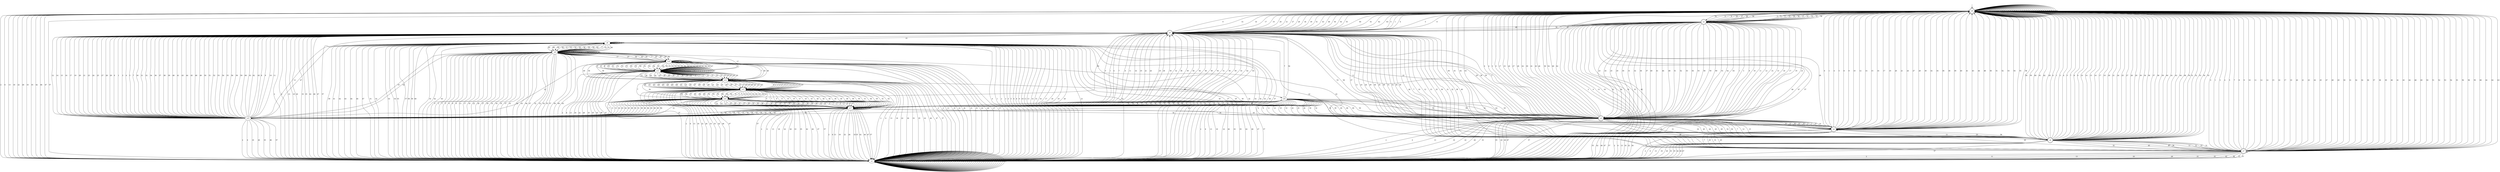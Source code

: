 digraph model_1_6 {
s0 [label="s0", shape=doublecircle];
s1 [label="s1"];
s2 [label="s2", shape=doublecircle];
s3 [label="s3", shape=doublecircle];
s4 [label="s4", shape=doublecircle];
s5 [label="s5", shape=doublecircle];
s6 [label="s6", shape=doublecircle];
s7 [label="s7", shape=doublecircle];
s8 [label="s8"];
s9 [label="s9"];
s10 [label="s10"];
s11 [label="s11"];
s12 [label="s12"];
s13 [label="s13"];
s14 [label="s14"];
s15 [label="s15"];
s16 [label="s16"];
s17 [label="s17"];
s0 -> s0  [label="0"];
s0 -> s0  [label="1"];
s0 -> s1  [label="2"];
s0 -> s2  [label="3"];
s0 -> s0  [label="4"];
s0 -> s0  [label="5"];
s0 -> s1  [label="6"];
s0 -> s0  [label="7"];
s0 -> s2  [label="8"];
s0 -> s0  [label="9"];
s0 -> s0  [label="10"];
s0 -> s2  [label="11"];
s0 -> s0  [label="12"];
s0 -> s1  [label="13"];
s0 -> s0  [label="14"];
s0 -> s0  [label="15"];
s0 -> s0  [label="16"];
s0 -> s0  [label="17"];
s0 -> s1  [label="18"];
s0 -> s0  [label="19"];
s0 -> s0  [label="20"];
s0 -> s0  [label="21"];
s0 -> s1  [label="22"];
s0 -> s2  [label="23"];
s0 -> s0  [label="24"];
s0 -> s0  [label="25"];
s0 -> s1  [label="26"];
s0 -> s0  [label="27"];
s0 -> s0  [label="28"];
s0 -> s2  [label="29"];
s0 -> s0  [label="30"];
s0 -> s0  [label="31"];
s0 -> s0  [label="32"];
s0 -> s1  [label="33"];
s0 -> s0  [label="34"];
s0 -> s1  [label="35"];
s0 -> s2  [label="36"];
s0 -> s2  [label="37"];
s0 -> s0  [label="38"];
s0 -> s0  [label="39"];
s0 -> s0  [label="40"];
s0 -> s0  [label="41"];
s0 -> s1  [label="42"];
s0 -> s0  [label="43"];
s0 -> s0  [label="44"];
s0 -> s0  [label="45"];
s0 -> s1  [label="46"];
s0 -> s1  [label="47"];
s0 -> s0  [label="48"];
s0 -> s0  [label="49"];
s0 -> s0  [label="50"];
s0 -> s2  [label="51"];
s0 -> s0  [label="52"];
s0 -> s2  [label="53"];
s0 -> s0  [label="54"];
s0 -> s2  [label="55"];
s0 -> s0  [label="56"];
s0 -> s1  [label="57"];
s0 -> s2  [label="58"];
s0 -> s2  [label="59"];
s0 -> s0  [label="60"];
s0 -> s0  [label="61"];
s0 -> s0  [label="62"];
s0 -> s0  [label="63"];
s1 -> s1  [label="0"];
s1 -> s1  [label="1"];
s1 -> s1  [label="2"];
s1 -> s1  [label="3"];
s1 -> s1  [label="4"];
s1 -> s1  [label="5"];
s1 -> s1  [label="6"];
s1 -> s1  [label="7"];
s1 -> s1  [label="8"];
s1 -> s1  [label="9"];
s1 -> s1  [label="10"];
s1 -> s1  [label="11"];
s1 -> s1  [label="12"];
s1 -> s1  [label="13"];
s1 -> s1  [label="14"];
s1 -> s1  [label="15"];
s1 -> s1  [label="16"];
s1 -> s1  [label="17"];
s1 -> s1  [label="18"];
s1 -> s1  [label="19"];
s1 -> s1  [label="20"];
s1 -> s1  [label="21"];
s1 -> s1  [label="22"];
s1 -> s1  [label="23"];
s1 -> s1  [label="24"];
s1 -> s1  [label="25"];
s1 -> s1  [label="26"];
s1 -> s1  [label="27"];
s1 -> s1  [label="28"];
s1 -> s1  [label="29"];
s1 -> s1  [label="30"];
s1 -> s1  [label="31"];
s1 -> s1  [label="32"];
s1 -> s1  [label="33"];
s1 -> s1  [label="34"];
s1 -> s1  [label="35"];
s1 -> s1  [label="36"];
s1 -> s1  [label="37"];
s1 -> s1  [label="38"];
s1 -> s1  [label="39"];
s1 -> s1  [label="40"];
s1 -> s1  [label="41"];
s1 -> s1  [label="42"];
s1 -> s1  [label="43"];
s1 -> s1  [label="44"];
s1 -> s1  [label="45"];
s1 -> s1  [label="46"];
s1 -> s1  [label="47"];
s1 -> s1  [label="48"];
s1 -> s1  [label="49"];
s1 -> s1  [label="50"];
s1 -> s1  [label="51"];
s1 -> s1  [label="52"];
s1 -> s1  [label="53"];
s1 -> s1  [label="54"];
s1 -> s1  [label="55"];
s1 -> s1  [label="56"];
s1 -> s1  [label="57"];
s1 -> s1  [label="58"];
s1 -> s1  [label="59"];
s1 -> s1  [label="60"];
s1 -> s1  [label="61"];
s1 -> s1  [label="62"];
s1 -> s1  [label="63"];
s2 -> s2  [label="0"];
s2 -> s3  [label="1"];
s2 -> s1  [label="2"];
s2 -> s3  [label="3"];
s2 -> s0  [label="4"];
s2 -> s2  [label="5"];
s2 -> s1  [label="6"];
s2 -> s5  [label="7"];
s2 -> s3  [label="8"];
s2 -> s0  [label="9"];
s2 -> s3  [label="10"];
s2 -> s3  [label="11"];
s2 -> s3  [label="12"];
s2 -> s1  [label="13"];
s2 -> s3  [label="14"];
s2 -> s3  [label="15"];
s2 -> s3  [label="16"];
s2 -> s3  [label="17"];
s2 -> s1  [label="18"];
s2 -> s3  [label="19"];
s2 -> s0  [label="20"];
s2 -> s3  [label="21"];
s2 -> s1  [label="22"];
s2 -> s3  [label="23"];
s2 -> s3  [label="24"];
s2 -> s3  [label="25"];
s2 -> s1  [label="26"];
s2 -> s0  [label="27"];
s2 -> s4  [label="28"];
s2 -> s3  [label="29"];
s2 -> s3  [label="30"];
s2 -> s3  [label="31"];
s2 -> s3  [label="32"];
s2 -> s1  [label="33"];
s2 -> s2  [label="34"];
s2 -> s1  [label="35"];
s2 -> s3  [label="36"];
s2 -> s3  [label="37"];
s2 -> s0  [label="38"];
s2 -> s2  [label="39"];
s2 -> s3  [label="40"];
s2 -> s3  [label="41"];
s2 -> s1  [label="42"];
s2 -> s2  [label="43"];
s2 -> s3  [label="44"];
s2 -> s5  [label="45"];
s2 -> s1  [label="46"];
s2 -> s1  [label="47"];
s2 -> s3  [label="48"];
s2 -> s5  [label="49"];
s2 -> s0  [label="50"];
s2 -> s3  [label="51"];
s2 -> s3  [label="52"];
s2 -> s3  [label="53"];
s2 -> s3  [label="54"];
s2 -> s3  [label="55"];
s2 -> s5  [label="56"];
s2 -> s1  [label="57"];
s2 -> s3  [label="58"];
s2 -> s3  [label="59"];
s2 -> s3  [label="60"];
s2 -> s3  [label="61"];
s2 -> s3  [label="62"];
s2 -> s3  [label="63"];
s3 -> s0  [label="0"];
s3 -> s4  [label="1"];
s3 -> s1  [label="2"];
s3 -> s5  [label="3"];
s3 -> s0  [label="4"];
s3 -> s0  [label="5"];
s3 -> s1  [label="6"];
s3 -> s6  [label="7"];
s3 -> s3  [label="8"];
s3 -> s0  [label="9"];
s3 -> s4  [label="10"];
s3 -> s5  [label="11"];
s3 -> s6  [label="12"];
s3 -> s1  [label="13"];
s3 -> s4  [label="14"];
s3 -> s6  [label="15"];
s3 -> s4  [label="16"];
s3 -> s0  [label="17"];
s3 -> s1  [label="18"];
s3 -> s0  [label="19"];
s3 -> s0  [label="20"];
s3 -> s4  [label="21"];
s3 -> s1  [label="22"];
s3 -> s5  [label="23"];
s3 -> s6  [label="24"];
s3 -> s6  [label="25"];
s3 -> s1  [label="26"];
s3 -> s0  [label="27"];
s3 -> s0  [label="28"];
s3 -> s5  [label="29"];
s3 -> s4  [label="30"];
s3 -> s6  [label="31"];
s3 -> s6  [label="32"];
s3 -> s1  [label="33"];
s3 -> s0  [label="34"];
s3 -> s1  [label="35"];
s3 -> s5  [label="36"];
s3 -> s3  [label="37"];
s3 -> s7  [label="38"];
s3 -> s0  [label="39"];
s3 -> s6  [label="40"];
s3 -> s0  [label="41"];
s3 -> s1  [label="42"];
s3 -> s0  [label="43"];
s3 -> s6  [label="44"];
s3 -> s6  [label="45"];
s3 -> s1  [label="46"];
s3 -> s1  [label="47"];
s3 -> s0  [label="48"];
s3 -> s6  [label="49"];
s3 -> s0  [label="50"];
s3 -> s3  [label="51"];
s3 -> s6  [label="52"];
s3 -> s3  [label="53"];
s3 -> s0  [label="54"];
s3 -> s3  [label="55"];
s3 -> s6  [label="56"];
s3 -> s1  [label="57"];
s3 -> s3  [label="58"];
s3 -> s5  [label="59"];
s3 -> s0  [label="60"];
s3 -> s4  [label="61"];
s3 -> s0  [label="62"];
s3 -> s4  [label="63"];
s4 -> s0  [label="0"];
s4 -> s0  [label="1"];
s4 -> s1  [label="2"];
s4 -> s3  [label="3"];
s4 -> s0  [label="4"];
s4 -> s0  [label="5"];
s4 -> s1  [label="6"];
s4 -> s7  [label="7"];
s4 -> s0  [label="8"];
s4 -> s0  [label="9"];
s4 -> s0  [label="10"];
s4 -> s6  [label="11"];
s4 -> s0  [label="12"];
s4 -> s1  [label="13"];
s4 -> s0  [label="14"];
s4 -> s0  [label="15"];
s4 -> s0  [label="16"];
s4 -> s0  [label="17"];
s4 -> s1  [label="18"];
s4 -> s0  [label="19"];
s4 -> s0  [label="20"];
s4 -> s0  [label="21"];
s4 -> s1  [label="22"];
s4 -> s6  [label="23"];
s4 -> s0  [label="24"];
s4 -> s7  [label="25"];
s4 -> s1  [label="26"];
s4 -> s0  [label="27"];
s4 -> s0  [label="28"];
s4 -> s4  [label="29"];
s4 -> s0  [label="30"];
s4 -> s7  [label="31"];
s4 -> s0  [label="32"];
s4 -> s1  [label="33"];
s4 -> s0  [label="34"];
s4 -> s1  [label="35"];
s4 -> s0  [label="36"];
s4 -> s4  [label="37"];
s4 -> s0  [label="38"];
s4 -> s0  [label="39"];
s4 -> s0  [label="40"];
s4 -> s0  [label="41"];
s4 -> s1  [label="42"];
s4 -> s0  [label="43"];
s4 -> s0  [label="44"];
s4 -> s7  [label="45"];
s4 -> s1  [label="46"];
s4 -> s1  [label="47"];
s4 -> s0  [label="48"];
s4 -> s7  [label="49"];
s4 -> s0  [label="50"];
s4 -> s0  [label="51"];
s4 -> s0  [label="52"];
s4 -> s0  [label="53"];
s4 -> s0  [label="54"];
s4 -> s0  [label="55"];
s4 -> s6  [label="56"];
s4 -> s1  [label="57"];
s4 -> s0  [label="58"];
s4 -> s4  [label="59"];
s4 -> s0  [label="60"];
s4 -> s0  [label="61"];
s4 -> s0  [label="62"];
s4 -> s0  [label="63"];
s5 -> s0  [label="0"];
s5 -> s0  [label="1"];
s5 -> s1  [label="2"];
s5 -> s5  [label="3"];
s5 -> s0  [label="4"];
s5 -> s0  [label="5"];
s5 -> s1  [label="6"];
s5 -> s7  [label="7"];
s5 -> s0  [label="8"];
s5 -> s0  [label="9"];
s5 -> s7  [label="10"];
s5 -> s6  [label="11"];
s5 -> s7  [label="12"];
s5 -> s1  [label="13"];
s5 -> s0  [label="14"];
s5 -> s7  [label="15"];
s5 -> s0  [label="16"];
s5 -> s0  [label="17"];
s5 -> s1  [label="18"];
s5 -> s0  [label="19"];
s5 -> s0  [label="20"];
s5 -> s0  [label="21"];
s5 -> s8  [label="22"];
s5 -> s6  [label="23"];
s5 -> s6  [label="24"];
s5 -> s7  [label="25"];
s5 -> s1  [label="26"];
s5 -> s0  [label="27"];
s5 -> s0  [label="28"];
s5 -> s6  [label="29"];
s5 -> s7  [label="30"];
s5 -> s7  [label="31"];
s5 -> s7  [label="32"];
s5 -> s1  [label="33"];
s5 -> s0  [label="34"];
s5 -> s1  [label="35"];
s5 -> s6  [label="36"];
s5 -> s4  [label="37"];
s5 -> s7  [label="38"];
s5 -> s0  [label="39"];
s5 -> s7  [label="40"];
s5 -> s0  [label="41"];
s5 -> s1  [label="42"];
s5 -> s0  [label="43"];
s5 -> s7  [label="44"];
s5 -> s6  [label="45"];
s5 -> s1  [label="46"];
s5 -> s1  [label="47"];
s5 -> s0  [label="48"];
s5 -> s6  [label="49"];
s5 -> s0  [label="50"];
s5 -> s6  [label="51"];
s5 -> s6  [label="52"];
s5 -> s4  [label="53"];
s5 -> s0  [label="54"];
s5 -> s0  [label="55"];
s5 -> s6  [label="56"];
s5 -> s1  [label="57"];
s5 -> s4  [label="58"];
s5 -> s6  [label="59"];
s5 -> s0  [label="60"];
s5 -> s0  [label="61"];
s5 -> s0  [label="62"];
s5 -> s0  [label="63"];
s6 -> s0  [label="0"];
s6 -> s0  [label="1"];
s6 -> s1  [label="2"];
s6 -> s0  [label="3"];
s6 -> s0  [label="4"];
s6 -> s0  [label="5"];
s6 -> s1  [label="6"];
s6 -> s0  [label="7"];
s6 -> s0  [label="8"];
s6 -> s0  [label="9"];
s6 -> s0  [label="10"];
s6 -> s7  [label="11"];
s6 -> s7  [label="12"];
s6 -> s1  [label="13"];
s6 -> s0  [label="14"];
s6 -> s0  [label="15"];
s6 -> s0  [label="16"];
s6 -> s0  [label="17"];
s6 -> s1  [label="18"];
s6 -> s0  [label="19"];
s6 -> s0  [label="20"];
s6 -> s0  [label="21"];
s6 -> s9  [label="22"];
s6 -> s7  [label="23"];
s6 -> s0  [label="24"];
s6 -> s0  [label="25"];
s6 -> s1  [label="26"];
s6 -> s0  [label="27"];
s6 -> s0  [label="28"];
s6 -> s0  [label="29"];
s6 -> s0  [label="30"];
s6 -> s7  [label="31"];
s6 -> s7  [label="32"];
s6 -> s1  [label="33"];
s6 -> s0  [label="34"];
s6 -> s1  [label="35"];
s6 -> s0  [label="36"];
s6 -> s0  [label="37"];
s6 -> s0  [label="38"];
s6 -> s0  [label="39"];
s6 -> s0  [label="40"];
s6 -> s0  [label="41"];
s6 -> s1  [label="42"];
s6 -> s0  [label="43"];
s6 -> s0  [label="44"];
s6 -> s7  [label="45"];
s6 -> s1  [label="46"];
s6 -> s1  [label="47"];
s6 -> s0  [label="48"];
s6 -> s7  [label="49"];
s6 -> s0  [label="50"];
s6 -> s0  [label="51"];
s6 -> s0  [label="52"];
s6 -> s0  [label="53"];
s6 -> s0  [label="54"];
s6 -> s0  [label="55"];
s6 -> s7  [label="56"];
s6 -> s1  [label="57"];
s6 -> s0  [label="58"];
s6 -> s0  [label="59"];
s6 -> s0  [label="60"];
s6 -> s0  [label="61"];
s6 -> s0  [label="62"];
s6 -> s0  [label="63"];
s7 -> s0  [label="0"];
s7 -> s0  [label="1"];
s7 -> s1  [label="2"];
s7 -> s0  [label="3"];
s7 -> s0  [label="4"];
s7 -> s0  [label="5"];
s7 -> s1  [label="6"];
s7 -> s0  [label="7"];
s7 -> s0  [label="8"];
s7 -> s0  [label="9"];
s7 -> s0  [label="10"];
s7 -> s0  [label="11"];
s7 -> s0  [label="12"];
s7 -> s1  [label="13"];
s7 -> s0  [label="14"];
s7 -> s0  [label="15"];
s7 -> s0  [label="16"];
s7 -> s0  [label="17"];
s7 -> s1  [label="18"];
s7 -> s0  [label="19"];
s7 -> s0  [label="20"];
s7 -> s0  [label="21"];
s7 -> s8  [label="22"];
s7 -> s0  [label="23"];
s7 -> s0  [label="24"];
s7 -> s0  [label="25"];
s7 -> s1  [label="26"];
s7 -> s0  [label="27"];
s7 -> s0  [label="28"];
s7 -> s0  [label="29"];
s7 -> s0  [label="30"];
s7 -> s0  [label="31"];
s7 -> s0  [label="32"];
s7 -> s1  [label="33"];
s7 -> s0  [label="34"];
s7 -> s1  [label="35"];
s7 -> s0  [label="36"];
s7 -> s0  [label="37"];
s7 -> s0  [label="38"];
s7 -> s0  [label="39"];
s7 -> s0  [label="40"];
s7 -> s0  [label="41"];
s7 -> s1  [label="42"];
s7 -> s0  [label="43"];
s7 -> s0  [label="44"];
s7 -> s7  [label="45"];
s7 -> s1  [label="46"];
s7 -> s1  [label="47"];
s7 -> s0  [label="48"];
s7 -> s0  [label="49"];
s7 -> s0  [label="50"];
s7 -> s0  [label="51"];
s7 -> s0  [label="52"];
s7 -> s0  [label="53"];
s7 -> s0  [label="54"];
s7 -> s0  [label="55"];
s7 -> s0  [label="56"];
s7 -> s1  [label="57"];
s7 -> s0  [label="58"];
s7 -> s0  [label="59"];
s7 -> s0  [label="60"];
s7 -> s0  [label="61"];
s7 -> s0  [label="62"];
s7 -> s0  [label="63"];
s8 -> s1  [label="0"];
s8 -> s1  [label="1"];
s8 -> s1  [label="2"];
s8 -> s1  [label="3"];
s8 -> s1  [label="4"];
s8 -> s1  [label="5"];
s8 -> s1  [label="6"];
s8 -> s9  [label="7"];
s8 -> s1  [label="8"];
s8 -> s1  [label="9"];
s8 -> s1  [label="10"];
s8 -> s1  [label="11"];
s8 -> s8  [label="12"];
s8 -> s1  [label="13"];
s8 -> s1  [label="14"];
s8 -> s1  [label="15"];
s8 -> s1  [label="16"];
s8 -> s1  [label="17"];
s8 -> s1  [label="18"];
s8 -> s1  [label="19"];
s8 -> s1  [label="20"];
s8 -> s1  [label="21"];
s8 -> s1  [label="22"];
s8 -> s8  [label="23"];
s8 -> s8  [label="24"];
s8 -> s9  [label="25"];
s8 -> s1  [label="26"];
s8 -> s1  [label="27"];
s8 -> s8  [label="28"];
s8 -> s1  [label="29"];
s8 -> s1  [label="30"];
s8 -> s9  [label="31"];
s8 -> s1  [label="32"];
s8 -> s1  [label="33"];
s8 -> s1  [label="34"];
s8 -> s1  [label="35"];
s8 -> s1  [label="36"];
s8 -> s1  [label="37"];
s8 -> s8  [label="38"];
s8 -> s1  [label="39"];
s8 -> s9  [label="40"];
s8 -> s1  [label="41"];
s8 -> s1  [label="42"];
s8 -> s1  [label="43"];
s8 -> s1  [label="44"];
s8 -> s9  [label="45"];
s8 -> s1  [label="46"];
s8 -> s1  [label="47"];
s8 -> s9  [label="48"];
s8 -> s9  [label="49"];
s8 -> s8  [label="50"];
s8 -> s1  [label="51"];
s8 -> s1  [label="52"];
s8 -> s1  [label="53"];
s8 -> s1  [label="54"];
s8 -> s1  [label="55"];
s8 -> s9  [label="56"];
s8 -> s1  [label="57"];
s8 -> s1  [label="58"];
s8 -> s1  [label="59"];
s8 -> s1  [label="60"];
s8 -> s1  [label="61"];
s8 -> s1  [label="62"];
s8 -> s1  [label="63"];
s9 -> s1  [label="0"];
s9 -> s9  [label="1"];
s9 -> s1  [label="2"];
s9 -> s1  [label="3"];
s9 -> s8  [label="4"];
s9 -> s1  [label="5"];
s9 -> s1  [label="6"];
s9 -> s10  [label="7"];
s9 -> s1  [label="8"];
s9 -> s1  [label="9"];
s9 -> s8  [label="10"];
s9 -> s9  [label="11"];
s9 -> s9  [label="12"];
s9 -> s1  [label="13"];
s9 -> s9  [label="14"];
s9 -> s9  [label="15"];
s9 -> s9  [label="16"];
s9 -> s1  [label="17"];
s9 -> s1  [label="18"];
s9 -> s8  [label="19"];
s9 -> s9  [label="20"];
s9 -> s9  [label="21"];
s9 -> s1  [label="22"];
s9 -> s9  [label="23"];
s9 -> s9  [label="24"];
s9 -> s10  [label="25"];
s9 -> s1  [label="26"];
s9 -> s1  [label="27"];
s9 -> s9  [label="28"];
s9 -> s1  [label="29"];
s9 -> s8  [label="30"];
s9 -> s9  [label="31"];
s9 -> s9  [label="32"];
s9 -> s1  [label="33"];
s9 -> s1  [label="34"];
s9 -> s1  [label="35"];
s9 -> s8  [label="36"];
s9 -> s1  [label="37"];
s9 -> s9  [label="38"];
s9 -> s8  [label="39"];
s9 -> s9  [label="40"];
s9 -> s1  [label="41"];
s9 -> s1  [label="42"];
s9 -> s1  [label="43"];
s9 -> s9  [label="44"];
s9 -> s10  [label="45"];
s9 -> s1  [label="46"];
s9 -> s1  [label="47"];
s9 -> s9  [label="48"];
s9 -> s10  [label="49"];
s9 -> s9  [label="50"];
s9 -> s9  [label="51"];
s9 -> s1  [label="52"];
s9 -> s1  [label="53"];
s9 -> s1  [label="54"];
s9 -> s1  [label="55"];
s9 -> s10  [label="56"];
s9 -> s1  [label="57"];
s9 -> s1  [label="58"];
s9 -> s8  [label="59"];
s9 -> s1  [label="60"];
s9 -> s9  [label="61"];
s9 -> s8  [label="62"];
s9 -> s1  [label="63"];
s10 -> s11  [label="0"];
s10 -> s11  [label="1"];
s10 -> s1  [label="2"];
s10 -> s10  [label="3"];
s10 -> s11  [label="4"];
s10 -> s10  [label="5"];
s10 -> s1  [label="6"];
s10 -> s12  [label="7"];
s10 -> s11  [label="8"];
s10 -> s10  [label="9"];
s10 -> s11  [label="10"];
s10 -> s11  [label="11"];
s10 -> s11  [label="12"];
s10 -> s1  [label="13"];
s10 -> s11  [label="14"];
s10 -> s11  [label="15"];
s10 -> s11  [label="16"];
s10 -> s9  [label="17"];
s10 -> s1  [label="18"];
s10 -> s11  [label="19"];
s10 -> s11  [label="20"];
s10 -> s11  [label="21"];
s10 -> s1  [label="22"];
s10 -> s11  [label="23"];
s10 -> s11  [label="24"];
s10 -> s11  [label="25"];
s10 -> s1  [label="26"];
s10 -> s9  [label="27"];
s10 -> s11  [label="28"];
s10 -> s10  [label="29"];
s10 -> s11  [label="30"];
s10 -> s11  [label="31"];
s10 -> s11  [label="32"];
s10 -> s1  [label="33"];
s10 -> s9  [label="34"];
s10 -> s1  [label="35"];
s10 -> s11  [label="36"];
s10 -> s10  [label="37"];
s10 -> s11  [label="38"];
s10 -> s11  [label="39"];
s10 -> s12  [label="40"];
s10 -> s10  [label="41"];
s10 -> s1  [label="42"];
s10 -> s9  [label="43"];
s10 -> s11  [label="44"];
s10 -> s11  [label="45"];
s10 -> s1  [label="46"];
s10 -> s1  [label="47"];
s10 -> s12  [label="48"];
s10 -> s12  [label="49"];
s10 -> s12  [label="50"];
s10 -> s11  [label="51"];
s10 -> s11  [label="52"];
s10 -> s10  [label="53"];
s10 -> s10  [label="54"];
s10 -> s9  [label="55"];
s10 -> s12  [label="56"];
s10 -> s1  [label="57"];
s10 -> s11  [label="58"];
s10 -> s11  [label="59"];
s10 -> s10  [label="60"];
s10 -> s11  [label="61"];
s10 -> s11  [label="62"];
s10 -> s11  [label="63"];
s11 -> s11  [label="0"];
s11 -> s11  [label="1"];
s11 -> s1  [label="2"];
s11 -> s11  [label="3"];
s11 -> s12  [label="4"];
s11 -> s11  [label="5"];
s11 -> s1  [label="6"];
s11 -> s12  [label="7"];
s11 -> s11  [label="8"];
s11 -> s11  [label="9"];
s11 -> s11  [label="10"];
s11 -> s12  [label="11"];
s11 -> s11  [label="12"];
s11 -> s1  [label="13"];
s11 -> s12  [label="14"];
s11 -> s12  [label="15"];
s11 -> s11  [label="16"];
s11 -> s9  [label="17"];
s11 -> s1  [label="18"];
s11 -> s12  [label="19"];
s11 -> s11  [label="20"];
s11 -> s12  [label="21"];
s11 -> s1  [label="22"];
s11 -> s12  [label="23"];
s11 -> s12  [label="24"];
s11 -> s12  [label="25"];
s11 -> s1  [label="26"];
s11 -> s10  [label="27"];
s11 -> s12  [label="28"];
s11 -> s11  [label="29"];
s11 -> s12  [label="30"];
s11 -> s12  [label="31"];
s11 -> s11  [label="32"];
s11 -> s1  [label="33"];
s11 -> s11  [label="34"];
s11 -> s1  [label="35"];
s11 -> s11  [label="36"];
s11 -> s11  [label="37"];
s11 -> s12  [label="38"];
s11 -> s11  [label="39"];
s11 -> s12  [label="40"];
s11 -> s11  [label="41"];
s11 -> s1  [label="42"];
s11 -> s11  [label="43"];
s11 -> s12  [label="44"];
s11 -> s12  [label="45"];
s11 -> s1  [label="46"];
s11 -> s1  [label="47"];
s11 -> s12  [label="48"];
s11 -> s12  [label="49"];
s11 -> s12  [label="50"];
s11 -> s12  [label="51"];
s11 -> s11  [label="52"];
s11 -> s11  [label="53"];
s11 -> s11  [label="54"];
s11 -> s11  [label="55"];
s11 -> s12  [label="56"];
s11 -> s1  [label="57"];
s11 -> s11  [label="58"];
s11 -> s12  [label="59"];
s11 -> s11  [label="60"];
s11 -> s12  [label="61"];
s11 -> s11  [label="62"];
s11 -> s11  [label="63"];
s12 -> s13  [label="0"];
s12 -> s13  [label="1"];
s12 -> s1  [label="2"];
s12 -> s13  [label="3"];
s12 -> s13  [label="4"];
s12 -> s12  [label="5"];
s12 -> s1  [label="6"];
s12 -> s14  [label="7"];
s12 -> s13  [label="8"];
s12 -> s12  [label="9"];
s12 -> s13  [label="10"];
s12 -> s13  [label="11"];
s12 -> s13  [label="12"];
s12 -> s1  [label="13"];
s12 -> s13  [label="14"];
s12 -> s13  [label="15"];
s12 -> s13  [label="16"];
s12 -> s12  [label="17"];
s12 -> s1  [label="18"];
s12 -> s13  [label="19"];
s12 -> s13  [label="20"];
s12 -> s13  [label="21"];
s12 -> s1  [label="22"];
s12 -> s13  [label="23"];
s12 -> s13  [label="24"];
s12 -> s13  [label="25"];
s12 -> s1  [label="26"];
s12 -> s12  [label="27"];
s12 -> s13  [label="28"];
s12 -> s13  [label="29"];
s12 -> s13  [label="30"];
s12 -> s13  [label="31"];
s12 -> s13  [label="32"];
s12 -> s1  [label="33"];
s12 -> s12  [label="34"];
s12 -> s1  [label="35"];
s12 -> s13  [label="36"];
s12 -> s13  [label="37"];
s12 -> s13  [label="38"];
s12 -> s13  [label="39"];
s12 -> s13  [label="40"];
s12 -> s13  [label="41"];
s12 -> s1  [label="42"];
s12 -> s12  [label="43"];
s12 -> s13  [label="44"];
s12 -> s13  [label="45"];
s12 -> s1  [label="46"];
s12 -> s1  [label="47"];
s12 -> s13  [label="48"];
s12 -> s13  [label="49"];
s12 -> s16  [label="50"];
s12 -> s13  [label="51"];
s12 -> s13  [label="52"];
s12 -> s13  [label="53"];
s12 -> s12  [label="54"];
s12 -> s12  [label="55"];
s12 -> s14  [label="56"];
s12 -> s1  [label="57"];
s12 -> s13  [label="58"];
s12 -> s13  [label="59"];
s12 -> s13  [label="60"];
s12 -> s13  [label="61"];
s12 -> s13  [label="62"];
s12 -> s13  [label="63"];
s13 -> s14  [label="0"];
s13 -> s14  [label="1"];
s13 -> s1  [label="2"];
s13 -> s14  [label="3"];
s13 -> s17  [label="4"];
s13 -> s13  [label="5"];
s13 -> s1  [label="6"];
s13 -> s17  [label="7"];
s13 -> s17  [label="8"];
s13 -> s13  [label="9"];
s13 -> s14  [label="10"];
s13 -> s17  [label="11"];
s13 -> s14  [label="12"];
s13 -> s1  [label="13"];
s13 -> s17  [label="14"];
s13 -> s14  [label="15"];
s13 -> s14  [label="16"];
s13 -> s13  [label="17"];
s13 -> s1  [label="18"];
s13 -> s17  [label="19"];
s13 -> s14  [label="20"];
s13 -> s17  [label="21"];
s13 -> s1  [label="22"];
s13 -> s14  [label="23"];
s13 -> s17  [label="24"];
s13 -> s17  [label="25"];
s13 -> s1  [label="26"];
s13 -> s13  [label="27"];
s13 -> s17  [label="28"];
s13 -> s14  [label="29"];
s13 -> s17  [label="30"];
s13 -> s14  [label="31"];
s13 -> s14  [label="32"];
s13 -> s1  [label="33"];
s13 -> s13  [label="34"];
s13 -> s1  [label="35"];
s13 -> s14  [label="36"];
s13 -> s14  [label="37"];
s13 -> s17  [label="38"];
s13 -> s17  [label="39"];
s13 -> s17  [label="40"];
s13 -> s14  [label="41"];
s13 -> s1  [label="42"];
s13 -> s13  [label="43"];
s13 -> s14  [label="44"];
s13 -> s14  [label="45"];
s13 -> s1  [label="46"];
s13 -> s1  [label="47"];
s13 -> s17  [label="48"];
s13 -> s17  [label="49"];
s13 -> s17  [label="50"];
s13 -> s17  [label="51"];
s13 -> s14  [label="52"];
s13 -> s14  [label="53"];
s13 -> s13  [label="54"];
s13 -> s14  [label="55"];
s13 -> s17  [label="56"];
s13 -> s1  [label="57"];
s13 -> s14  [label="58"];
s13 -> s17  [label="59"];
s13 -> s14  [label="60"];
s13 -> s17  [label="61"];
s13 -> s14  [label="62"];
s13 -> s17  [label="63"];
s14 -> s17  [label="0"];
s14 -> s17  [label="1"];
s14 -> s1  [label="2"];
s14 -> s17  [label="3"];
s14 -> s17  [label="4"];
s14 -> s17  [label="5"];
s14 -> s1  [label="6"];
s14 -> s15  [label="7"];
s14 -> s17  [label="8"];
s14 -> s17  [label="9"];
s14 -> s17  [label="10"];
s14 -> s15  [label="11"];
s14 -> s17  [label="12"];
s14 -> s1  [label="13"];
s14 -> s17  [label="14"];
s14 -> s15  [label="15"];
s14 -> s15  [label="16"];
s14 -> s17  [label="17"];
s14 -> s1  [label="18"];
s14 -> s17  [label="19"];
s14 -> s17  [label="20"];
s14 -> s17  [label="21"];
s14 -> s1  [label="22"];
s14 -> s15  [label="23"];
s14 -> s15  [label="24"];
s14 -> s15  [label="25"];
s14 -> s1  [label="26"];
s14 -> s17  [label="27"];
s14 -> s15  [label="28"];
s14 -> s17  [label="29"];
s14 -> s15  [label="30"];
s14 -> s15  [label="31"];
s14 -> s17  [label="32"];
s14 -> s1  [label="33"];
s14 -> s17  [label="34"];
s14 -> s1  [label="35"];
s14 -> s17  [label="36"];
s14 -> s17  [label="37"];
s14 -> s15  [label="38"];
s14 -> s17  [label="39"];
s14 -> s15  [label="40"];
s14 -> s17  [label="41"];
s14 -> s1  [label="42"];
s14 -> s17  [label="43"];
s14 -> s15  [label="44"];
s14 -> s15  [label="45"];
s14 -> s1  [label="46"];
s14 -> s1  [label="47"];
s14 -> s15  [label="48"];
s14 -> s15  [label="49"];
s14 -> s5  [label="50"];
s14 -> s17  [label="51"];
s14 -> s17  [label="52"];
s14 -> s17  [label="53"];
s14 -> s17  [label="54"];
s14 -> s17  [label="55"];
s14 -> s15  [label="56"];
s14 -> s1  [label="57"];
s14 -> s17  [label="58"];
s14 -> s17  [label="59"];
s14 -> s17  [label="60"];
s14 -> s15  [label="61"];
s14 -> s17  [label="62"];
s14 -> s17  [label="63"];
s15 -> s5  [label="0"];
s15 -> s5  [label="1"];
s15 -> s1  [label="2"];
s15 -> s5  [label="3"];
s15 -> s5  [label="4"];
s15 -> s5  [label="5"];
s15 -> s1  [label="6"];
s15 -> s5  [label="7"];
s15 -> s5  [label="8"];
s15 -> s5  [label="9"];
s15 -> s5  [label="10"];
s15 -> s5  [label="11"];
s15 -> s5  [label="12"];
s15 -> s8  [label="13"];
s15 -> s5  [label="14"];
s15 -> s5  [label="15"];
s15 -> s5  [label="16"];
s15 -> s5  [label="17"];
s15 -> s1  [label="18"];
s15 -> s5  [label="19"];
s15 -> s5  [label="20"];
s15 -> s5  [label="21"];
s15 -> s10  [label="22"];
s15 -> s5  [label="23"];
s15 -> s5  [label="24"];
s15 -> s5  [label="25"];
s15 -> s1  [label="26"];
s15 -> s5  [label="27"];
s15 -> s5  [label="28"];
s15 -> s5  [label="29"];
s15 -> s5  [label="30"];
s15 -> s5  [label="31"];
s15 -> s5  [label="32"];
s15 -> s9  [label="33"];
s15 -> s5  [label="34"];
s15 -> s1  [label="35"];
s15 -> s5  [label="36"];
s15 -> s5  [label="37"];
s15 -> s5  [label="38"];
s15 -> s5  [label="39"];
s15 -> s5  [label="40"];
s15 -> s5  [label="41"];
s15 -> s9  [label="42"];
s15 -> s5  [label="43"];
s15 -> s5  [label="44"];
s15 -> s5  [label="45"];
s15 -> s1  [label="46"];
s15 -> s8  [label="47"];
s15 -> s5  [label="48"];
s15 -> s5  [label="49"];
s15 -> s5  [label="50"];
s15 -> s5  [label="51"];
s15 -> s5  [label="52"];
s15 -> s5  [label="53"];
s15 -> s5  [label="54"];
s15 -> s5  [label="55"];
s15 -> s5  [label="56"];
s15 -> s1  [label="57"];
s15 -> s5  [label="58"];
s15 -> s5  [label="59"];
s15 -> s5  [label="60"];
s15 -> s5  [label="61"];
s15 -> s5  [label="62"];
s15 -> s5  [label="63"];
s16 -> s17  [label="0"];
s16 -> s17  [label="1"];
s16 -> s1  [label="2"];
s16 -> s17  [label="3"];
s16 -> s3  [label="4"];
s16 -> s17  [label="5"];
s16 -> s1  [label="6"];
s16 -> s5  [label="7"];
s16 -> s3  [label="8"];
s16 -> s17  [label="9"];
s16 -> s17  [label="10"];
s16 -> s3  [label="11"];
s16 -> s17  [label="12"];
s16 -> s1  [label="13"];
s16 -> s3  [label="14"];
s16 -> s17  [label="15"];
s16 -> s17  [label="16"];
s16 -> s17  [label="17"];
s16 -> s1  [label="18"];
s16 -> s3  [label="19"];
s16 -> s17  [label="20"];
s16 -> s3  [label="21"];
s16 -> s1  [label="22"];
s16 -> s17  [label="23"];
s16 -> s3  [label="24"];
s16 -> s3  [label="25"];
s16 -> s1  [label="26"];
s16 -> s17  [label="27"];
s16 -> s3  [label="28"];
s16 -> s17  [label="29"];
s16 -> s3  [label="30"];
s16 -> s17  [label="31"];
s16 -> s3  [label="32"];
s16 -> s1  [label="33"];
s16 -> s17  [label="34"];
s16 -> s1  [label="35"];
s16 -> s17  [label="36"];
s16 -> s17  [label="37"];
s16 -> s3  [label="38"];
s16 -> s3  [label="39"];
s16 -> s3  [label="40"];
s16 -> s17  [label="41"];
s16 -> s1  [label="42"];
s16 -> s17  [label="43"];
s16 -> s17  [label="44"];
s16 -> s15  [label="45"];
s16 -> s1  [label="46"];
s16 -> s1  [label="47"];
s16 -> s3  [label="48"];
s16 -> s3  [label="49"];
s16 -> s3  [label="50"];
s16 -> s3  [label="51"];
s16 -> s17  [label="52"];
s16 -> s17  [label="53"];
s16 -> s17  [label="54"];
s16 -> s17  [label="55"];
s16 -> s5  [label="56"];
s16 -> s1  [label="57"];
s16 -> s17  [label="58"];
s16 -> s3  [label="59"];
s16 -> s17  [label="60"];
s16 -> s3  [label="61"];
s16 -> s3  [label="62"];
s16 -> s3  [label="63"];
s17 -> s5  [label="0"];
s17 -> s5  [label="1"];
s17 -> s1  [label="2"];
s17 -> s15  [label="3"];
s17 -> s5  [label="4"];
s17 -> s17  [label="5"];
s17 -> s1  [label="6"];
s17 -> s5  [label="7"];
s17 -> s5  [label="8"];
s17 -> s17  [label="9"];
s17 -> s15  [label="10"];
s17 -> s5  [label="11"];
s17 -> s15  [label="12"];
s17 -> s1  [label="13"];
s17 -> s5  [label="14"];
s17 -> s15  [label="15"];
s17 -> s15  [label="16"];
s17 -> s17  [label="17"];
s17 -> s1  [label="18"];
s17 -> s5  [label="19"];
s17 -> s15  [label="20"];
s17 -> s5  [label="21"];
s17 -> s1  [label="22"];
s17 -> s15  [label="23"];
s17 -> s5  [label="24"];
s17 -> s5  [label="25"];
s17 -> s1  [label="26"];
s17 -> s17  [label="27"];
s17 -> s5  [label="28"];
s17 -> s15  [label="29"];
s17 -> s5  [label="30"];
s17 -> s15  [label="31"];
s17 -> s5  [label="32"];
s17 -> s1  [label="33"];
s17 -> s3  [label="34"];
s17 -> s1  [label="35"];
s17 -> s15  [label="36"];
s17 -> s17  [label="37"];
s17 -> s5  [label="38"];
s17 -> s5  [label="39"];
s17 -> s5  [label="40"];
s17 -> s17  [label="41"];
s17 -> s1  [label="42"];
s17 -> s3  [label="43"];
s17 -> s5  [label="44"];
s17 -> s15  [label="45"];
s17 -> s1  [label="46"];
s17 -> s1  [label="47"];
s17 -> s5  [label="48"];
s17 -> s5  [label="49"];
s17 -> s5  [label="50"];
s17 -> s5  [label="51"];
s17 -> s15  [label="52"];
s17 -> s15  [label="53"];
s17 -> s3  [label="54"];
s17 -> s17  [label="55"];
s17 -> s5  [label="56"];
s17 -> s1  [label="57"];
s17 -> s15  [label="58"];
s17 -> s5  [label="59"];
s17 -> s17  [label="60"];
s17 -> s5  [label="61"];
s17 -> s5  [label="62"];
s17 -> s5  [label="63"];
__start0 [label="", shape=none];
__start0 -> s0  [label=""];
}
